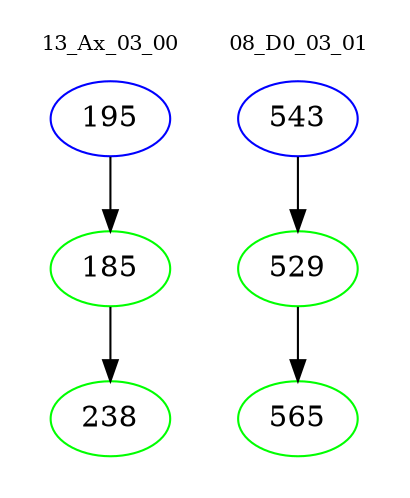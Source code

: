 digraph{
subgraph cluster_0 {
color = white
label = "13_Ax_03_00";
fontsize=10;
T0_195 [label="195", color="blue"]
T0_195 -> T0_185 [color="black"]
T0_185 [label="185", color="green"]
T0_185 -> T0_238 [color="black"]
T0_238 [label="238", color="green"]
}
subgraph cluster_1 {
color = white
label = "08_D0_03_01";
fontsize=10;
T1_543 [label="543", color="blue"]
T1_543 -> T1_529 [color="black"]
T1_529 [label="529", color="green"]
T1_529 -> T1_565 [color="black"]
T1_565 [label="565", color="green"]
}
}

